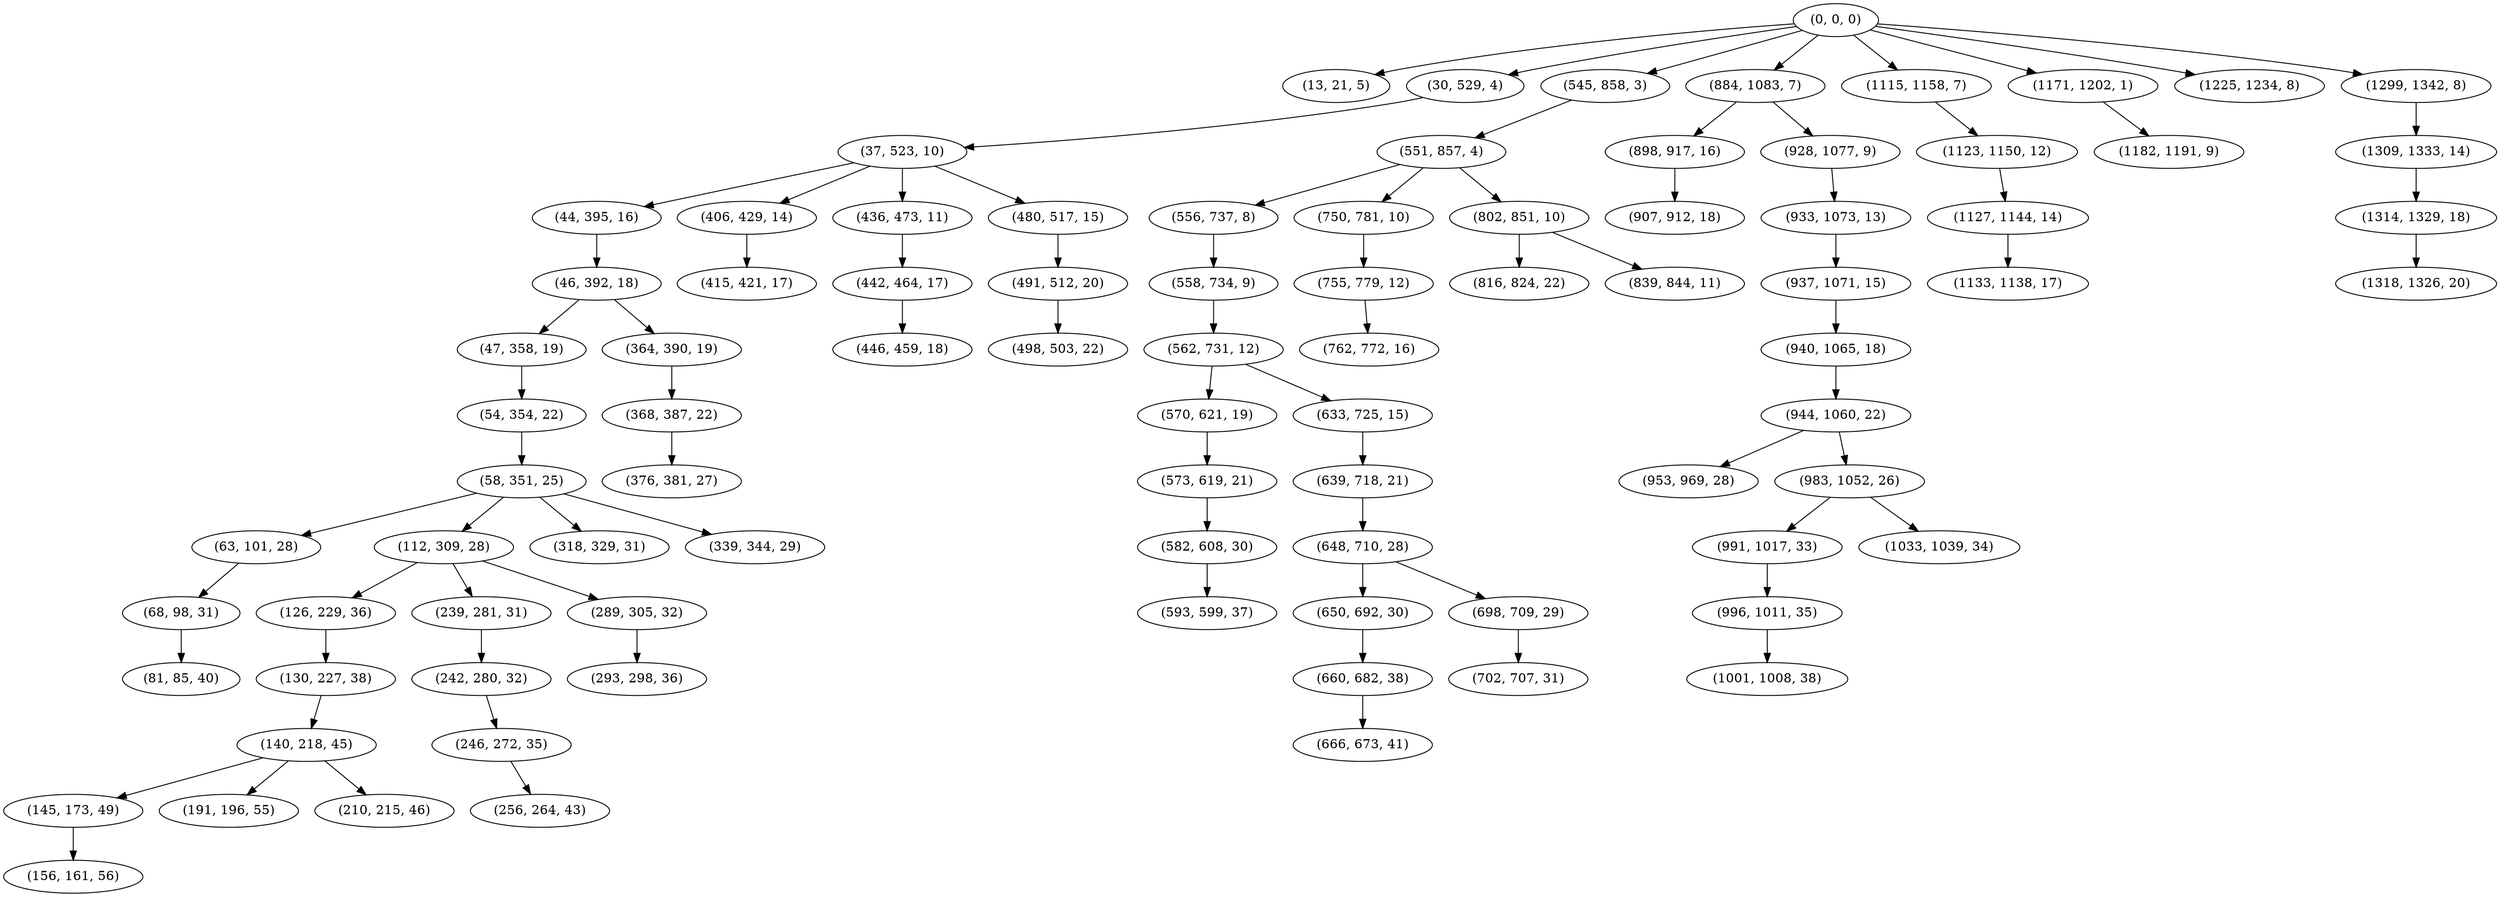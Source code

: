 digraph tree {
    "(0, 0, 0)";
    "(13, 21, 5)";
    "(30, 529, 4)";
    "(37, 523, 10)";
    "(44, 395, 16)";
    "(46, 392, 18)";
    "(47, 358, 19)";
    "(54, 354, 22)";
    "(58, 351, 25)";
    "(63, 101, 28)";
    "(68, 98, 31)";
    "(81, 85, 40)";
    "(112, 309, 28)";
    "(126, 229, 36)";
    "(130, 227, 38)";
    "(140, 218, 45)";
    "(145, 173, 49)";
    "(156, 161, 56)";
    "(191, 196, 55)";
    "(210, 215, 46)";
    "(239, 281, 31)";
    "(242, 280, 32)";
    "(246, 272, 35)";
    "(256, 264, 43)";
    "(289, 305, 32)";
    "(293, 298, 36)";
    "(318, 329, 31)";
    "(339, 344, 29)";
    "(364, 390, 19)";
    "(368, 387, 22)";
    "(376, 381, 27)";
    "(406, 429, 14)";
    "(415, 421, 17)";
    "(436, 473, 11)";
    "(442, 464, 17)";
    "(446, 459, 18)";
    "(480, 517, 15)";
    "(491, 512, 20)";
    "(498, 503, 22)";
    "(545, 858, 3)";
    "(551, 857, 4)";
    "(556, 737, 8)";
    "(558, 734, 9)";
    "(562, 731, 12)";
    "(570, 621, 19)";
    "(573, 619, 21)";
    "(582, 608, 30)";
    "(593, 599, 37)";
    "(633, 725, 15)";
    "(639, 718, 21)";
    "(648, 710, 28)";
    "(650, 692, 30)";
    "(660, 682, 38)";
    "(666, 673, 41)";
    "(698, 709, 29)";
    "(702, 707, 31)";
    "(750, 781, 10)";
    "(755, 779, 12)";
    "(762, 772, 16)";
    "(802, 851, 10)";
    "(816, 824, 22)";
    "(839, 844, 11)";
    "(884, 1083, 7)";
    "(898, 917, 16)";
    "(907, 912, 18)";
    "(928, 1077, 9)";
    "(933, 1073, 13)";
    "(937, 1071, 15)";
    "(940, 1065, 18)";
    "(944, 1060, 22)";
    "(953, 969, 28)";
    "(983, 1052, 26)";
    "(991, 1017, 33)";
    "(996, 1011, 35)";
    "(1001, 1008, 38)";
    "(1033, 1039, 34)";
    "(1115, 1158, 7)";
    "(1123, 1150, 12)";
    "(1127, 1144, 14)";
    "(1133, 1138, 17)";
    "(1171, 1202, 1)";
    "(1182, 1191, 9)";
    "(1225, 1234, 8)";
    "(1299, 1342, 8)";
    "(1309, 1333, 14)";
    "(1314, 1329, 18)";
    "(1318, 1326, 20)";
    "(0, 0, 0)" -> "(13, 21, 5)";
    "(0, 0, 0)" -> "(30, 529, 4)";
    "(0, 0, 0)" -> "(545, 858, 3)";
    "(0, 0, 0)" -> "(884, 1083, 7)";
    "(0, 0, 0)" -> "(1115, 1158, 7)";
    "(0, 0, 0)" -> "(1171, 1202, 1)";
    "(0, 0, 0)" -> "(1225, 1234, 8)";
    "(0, 0, 0)" -> "(1299, 1342, 8)";
    "(30, 529, 4)" -> "(37, 523, 10)";
    "(37, 523, 10)" -> "(44, 395, 16)";
    "(37, 523, 10)" -> "(406, 429, 14)";
    "(37, 523, 10)" -> "(436, 473, 11)";
    "(37, 523, 10)" -> "(480, 517, 15)";
    "(44, 395, 16)" -> "(46, 392, 18)";
    "(46, 392, 18)" -> "(47, 358, 19)";
    "(46, 392, 18)" -> "(364, 390, 19)";
    "(47, 358, 19)" -> "(54, 354, 22)";
    "(54, 354, 22)" -> "(58, 351, 25)";
    "(58, 351, 25)" -> "(63, 101, 28)";
    "(58, 351, 25)" -> "(112, 309, 28)";
    "(58, 351, 25)" -> "(318, 329, 31)";
    "(58, 351, 25)" -> "(339, 344, 29)";
    "(63, 101, 28)" -> "(68, 98, 31)";
    "(68, 98, 31)" -> "(81, 85, 40)";
    "(112, 309, 28)" -> "(126, 229, 36)";
    "(112, 309, 28)" -> "(239, 281, 31)";
    "(112, 309, 28)" -> "(289, 305, 32)";
    "(126, 229, 36)" -> "(130, 227, 38)";
    "(130, 227, 38)" -> "(140, 218, 45)";
    "(140, 218, 45)" -> "(145, 173, 49)";
    "(140, 218, 45)" -> "(191, 196, 55)";
    "(140, 218, 45)" -> "(210, 215, 46)";
    "(145, 173, 49)" -> "(156, 161, 56)";
    "(239, 281, 31)" -> "(242, 280, 32)";
    "(242, 280, 32)" -> "(246, 272, 35)";
    "(246, 272, 35)" -> "(256, 264, 43)";
    "(289, 305, 32)" -> "(293, 298, 36)";
    "(364, 390, 19)" -> "(368, 387, 22)";
    "(368, 387, 22)" -> "(376, 381, 27)";
    "(406, 429, 14)" -> "(415, 421, 17)";
    "(436, 473, 11)" -> "(442, 464, 17)";
    "(442, 464, 17)" -> "(446, 459, 18)";
    "(480, 517, 15)" -> "(491, 512, 20)";
    "(491, 512, 20)" -> "(498, 503, 22)";
    "(545, 858, 3)" -> "(551, 857, 4)";
    "(551, 857, 4)" -> "(556, 737, 8)";
    "(551, 857, 4)" -> "(750, 781, 10)";
    "(551, 857, 4)" -> "(802, 851, 10)";
    "(556, 737, 8)" -> "(558, 734, 9)";
    "(558, 734, 9)" -> "(562, 731, 12)";
    "(562, 731, 12)" -> "(570, 621, 19)";
    "(562, 731, 12)" -> "(633, 725, 15)";
    "(570, 621, 19)" -> "(573, 619, 21)";
    "(573, 619, 21)" -> "(582, 608, 30)";
    "(582, 608, 30)" -> "(593, 599, 37)";
    "(633, 725, 15)" -> "(639, 718, 21)";
    "(639, 718, 21)" -> "(648, 710, 28)";
    "(648, 710, 28)" -> "(650, 692, 30)";
    "(648, 710, 28)" -> "(698, 709, 29)";
    "(650, 692, 30)" -> "(660, 682, 38)";
    "(660, 682, 38)" -> "(666, 673, 41)";
    "(698, 709, 29)" -> "(702, 707, 31)";
    "(750, 781, 10)" -> "(755, 779, 12)";
    "(755, 779, 12)" -> "(762, 772, 16)";
    "(802, 851, 10)" -> "(816, 824, 22)";
    "(802, 851, 10)" -> "(839, 844, 11)";
    "(884, 1083, 7)" -> "(898, 917, 16)";
    "(884, 1083, 7)" -> "(928, 1077, 9)";
    "(898, 917, 16)" -> "(907, 912, 18)";
    "(928, 1077, 9)" -> "(933, 1073, 13)";
    "(933, 1073, 13)" -> "(937, 1071, 15)";
    "(937, 1071, 15)" -> "(940, 1065, 18)";
    "(940, 1065, 18)" -> "(944, 1060, 22)";
    "(944, 1060, 22)" -> "(953, 969, 28)";
    "(944, 1060, 22)" -> "(983, 1052, 26)";
    "(983, 1052, 26)" -> "(991, 1017, 33)";
    "(983, 1052, 26)" -> "(1033, 1039, 34)";
    "(991, 1017, 33)" -> "(996, 1011, 35)";
    "(996, 1011, 35)" -> "(1001, 1008, 38)";
    "(1115, 1158, 7)" -> "(1123, 1150, 12)";
    "(1123, 1150, 12)" -> "(1127, 1144, 14)";
    "(1127, 1144, 14)" -> "(1133, 1138, 17)";
    "(1171, 1202, 1)" -> "(1182, 1191, 9)";
    "(1299, 1342, 8)" -> "(1309, 1333, 14)";
    "(1309, 1333, 14)" -> "(1314, 1329, 18)";
    "(1314, 1329, 18)" -> "(1318, 1326, 20)";
}
